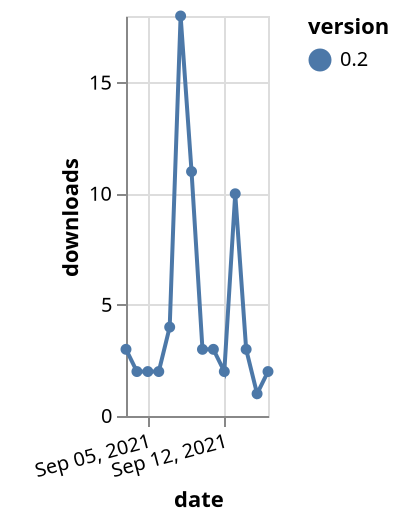 {"$schema": "https://vega.github.io/schema/vega-lite/v5.json", "description": "A simple bar chart with embedded data.", "data": {"values": [{"date": "2021-09-03", "total": 1812, "delta": 3, "version": "0.2"}, {"date": "2021-09-04", "total": 1814, "delta": 2, "version": "0.2"}, {"date": "2021-09-05", "total": 1816, "delta": 2, "version": "0.2"}, {"date": "2021-09-06", "total": 1818, "delta": 2, "version": "0.2"}, {"date": "2021-09-07", "total": 1822, "delta": 4, "version": "0.2"}, {"date": "2021-09-08", "total": 1840, "delta": 18, "version": "0.2"}, {"date": "2021-09-09", "total": 1851, "delta": 11, "version": "0.2"}, {"date": "2021-09-10", "total": 1854, "delta": 3, "version": "0.2"}, {"date": "2021-09-11", "total": 1857, "delta": 3, "version": "0.2"}, {"date": "2021-09-12", "total": 1859, "delta": 2, "version": "0.2"}, {"date": "2021-09-13", "total": 1869, "delta": 10, "version": "0.2"}, {"date": "2021-09-14", "total": 1872, "delta": 3, "version": "0.2"}, {"date": "2021-09-15", "total": 1873, "delta": 1, "version": "0.2"}, {"date": "2021-09-16", "total": 1875, "delta": 2, "version": "0.2"}]}, "width": "container", "mark": {"type": "line", "point": {"filled": true}}, "encoding": {"x": {"field": "date", "type": "temporal", "timeUnit": "yearmonthdate", "title": "date", "axis": {"labelAngle": -15}}, "y": {"field": "delta", "type": "quantitative", "title": "downloads"}, "color": {"field": "version", "type": "nominal"}, "tooltip": {"field": "delta"}}}